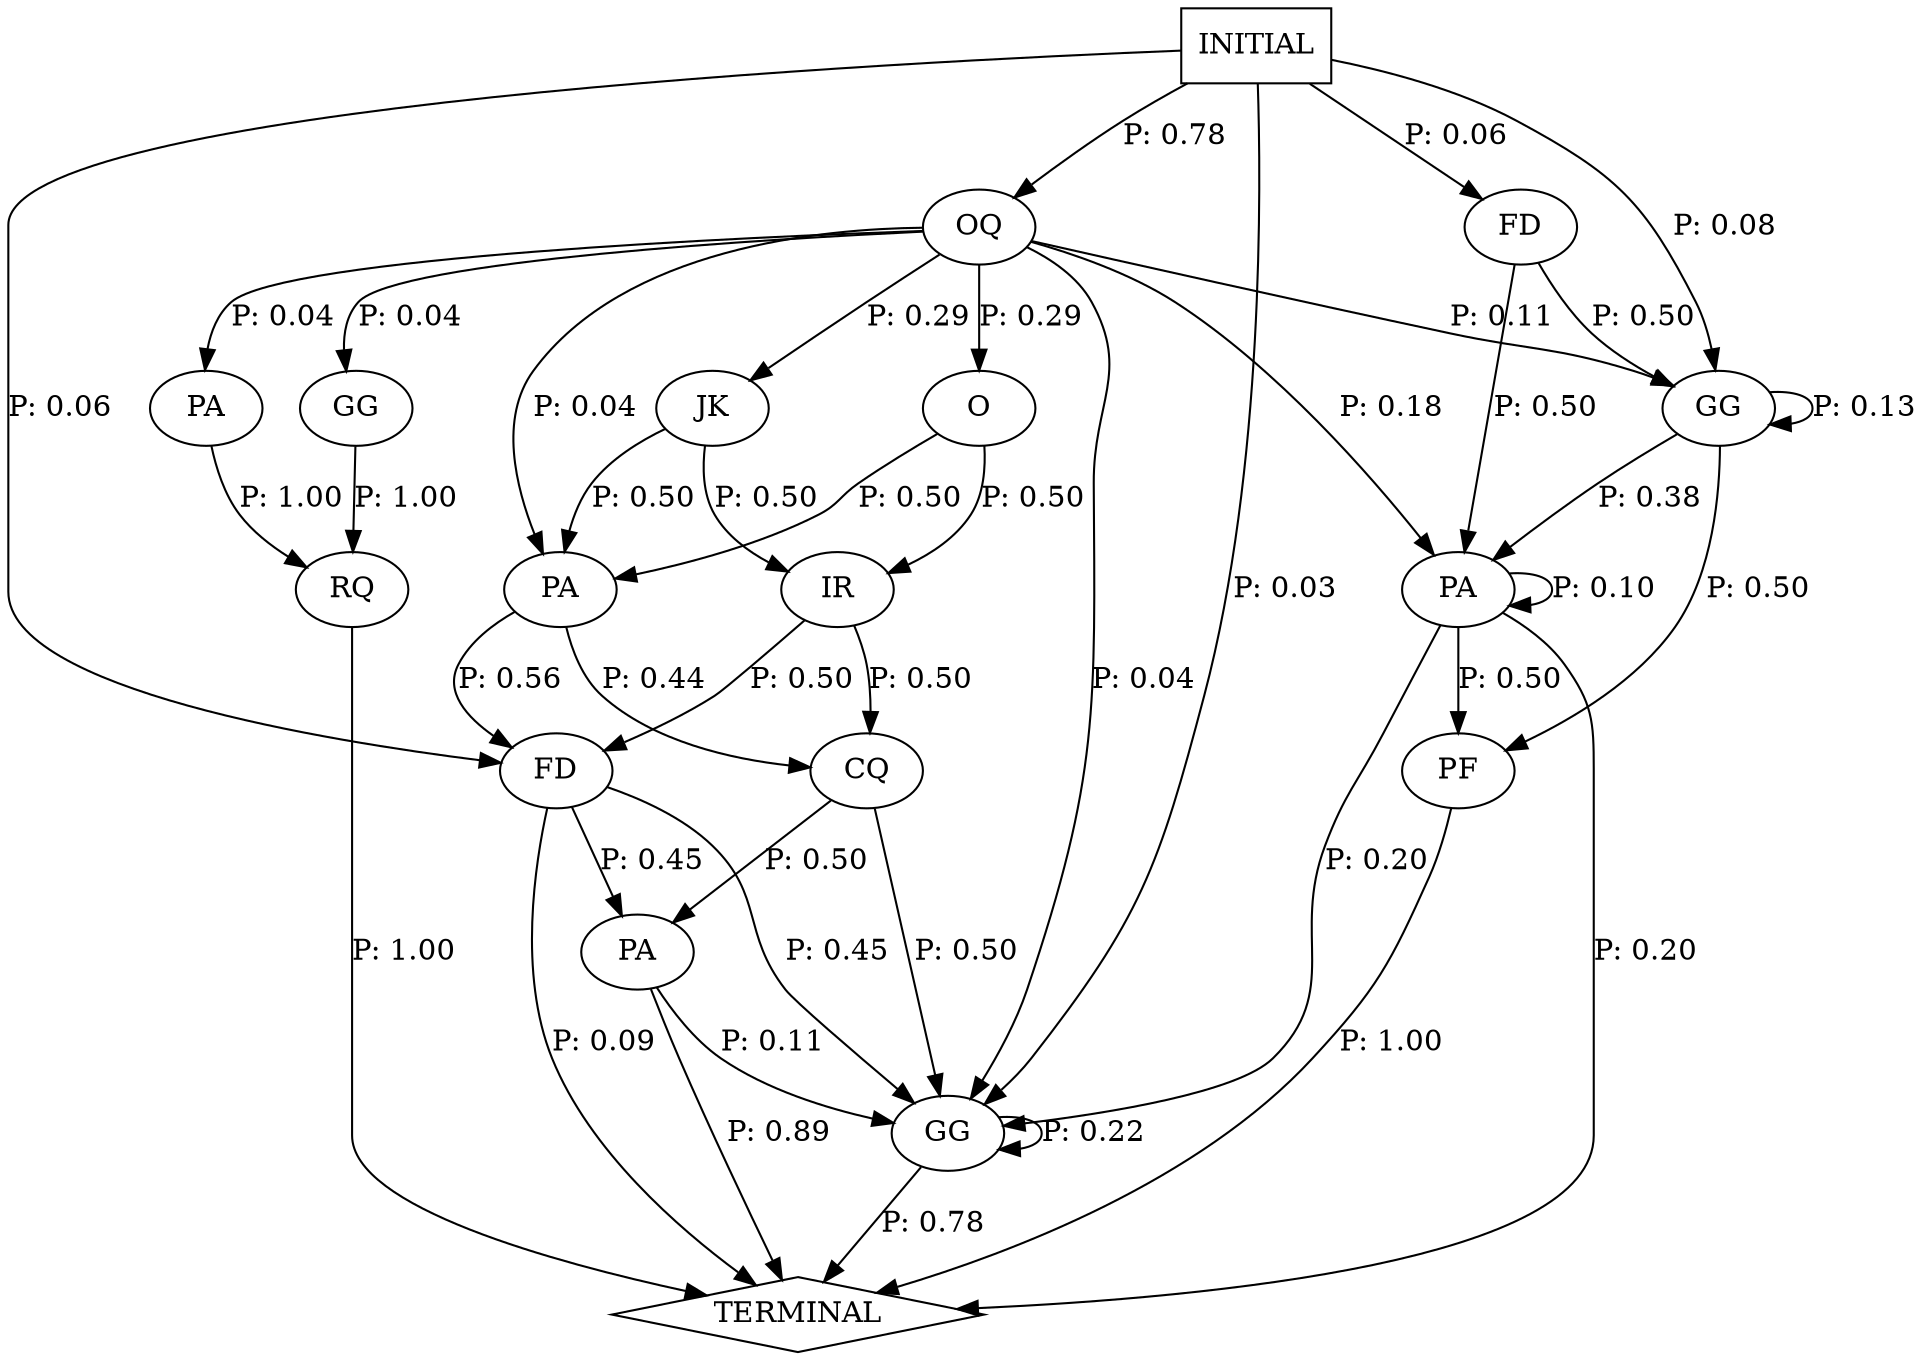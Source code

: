 digraph G {
  0 [label="CQ"];
  1 [label="FD"];
  2 [label="FD"];
  3 [label="GG"];
  4 [label="GG"];
  5 [label="GG"];
  6 [label="IR"];
  7 [label="JK"];
  8 [label="O"];
  9 [label="OQ"];
  10 [label="PA"];
  11 [label="PA"];
  12 [label="PA"];
  13 [label="PA"];
  14 [label="PF"];
  15 [label="RQ"];
  16 [label="TERMINAL",shape=diamond];
  17 [label="INITIAL",shape=box];
0->4 [label="P: 0.50"];
0->12 [label="P: 0.50"];
1->5 [label="P: 0.50"];
1->13 [label="P: 0.50"];
2->4 [label="P: 0.45"];
2->12 [label="P: 0.45"];
2->16 [label="P: 0.09"];
3->15 [label="P: 1.00"];
4->4 [label="P: 0.22"];
4->16 [label="P: 0.78"];
5->5 [label="P: 0.13"];
5->13 [label="P: 0.38"];
5->14 [label="P: 0.50"];
6->0 [label="P: 0.50"];
6->2 [label="P: 0.50"];
7->6 [label="P: 0.50"];
7->11 [label="P: 0.50"];
8->6 [label="P: 0.50"];
8->11 [label="P: 0.50"];
9->3 [label="P: 0.04"];
9->4 [label="P: 0.04"];
9->5 [label="P: 0.11"];
9->7 [label="P: 0.29"];
9->8 [label="P: 0.29"];
9->10 [label="P: 0.04"];
9->11 [label="P: 0.04"];
9->13 [label="P: 0.18"];
10->15 [label="P: 1.00"];
11->0 [label="P: 0.44"];
11->2 [label="P: 0.56"];
12->4 [label="P: 0.11"];
12->16 [label="P: 0.89"];
13->4 [label="P: 0.20"];
13->13 [label="P: 0.10"];
13->14 [label="P: 0.50"];
13->16 [label="P: 0.20"];
14->16 [label="P: 1.00"];
15->16 [label="P: 1.00"];
17->1 [label="P: 0.06"];
17->2 [label="P: 0.06"];
17->4 [label="P: 0.03"];
17->5 [label="P: 0.08"];
17->9 [label="P: 0.78"];
}
